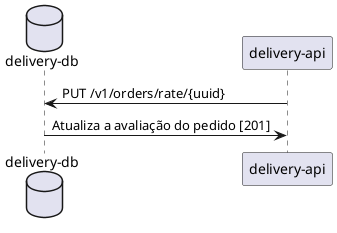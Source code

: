 @startuml Fluxo de atualização da avaliação do pedido do usuário
database "delivery-db"
"delivery-api" -> "delivery-db" : PUT /v1/orders/rate/{uuid}
"delivery-db"  -> "delivery-api" : Atualiza a avaliação do pedido [201]
@enduml